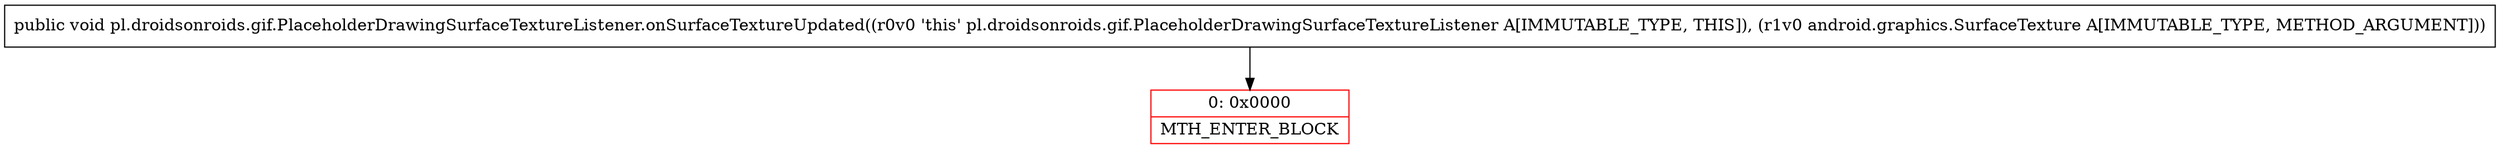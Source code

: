 digraph "CFG forpl.droidsonroids.gif.PlaceholderDrawingSurfaceTextureListener.onSurfaceTextureUpdated(Landroid\/graphics\/SurfaceTexture;)V" {
subgraph cluster_Region_388002328 {
label = "R(0)";
node [shape=record,color=blue];
}
Node_0 [shape=record,color=red,label="{0\:\ 0x0000|MTH_ENTER_BLOCK\l}"];
MethodNode[shape=record,label="{public void pl.droidsonroids.gif.PlaceholderDrawingSurfaceTextureListener.onSurfaceTextureUpdated((r0v0 'this' pl.droidsonroids.gif.PlaceholderDrawingSurfaceTextureListener A[IMMUTABLE_TYPE, THIS]), (r1v0 android.graphics.SurfaceTexture A[IMMUTABLE_TYPE, METHOD_ARGUMENT])) }"];
MethodNode -> Node_0;
}

